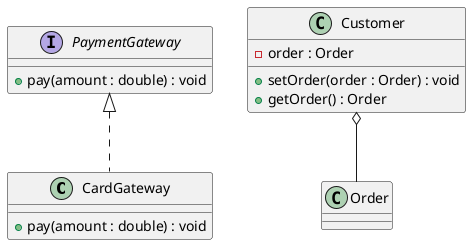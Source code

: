 @startuml
class CardGateway {
  + pay(amount : double) : void
}
class Customer {
  - order : Order
  + setOrder(order : Order) : void
  + getOrder() : Order
}
class Order {
}
interface PaymentGateway {
  + pay(amount : double) : void
}
PaymentGateway <|.. CardGateway
Customer o-- Order
@enduml
